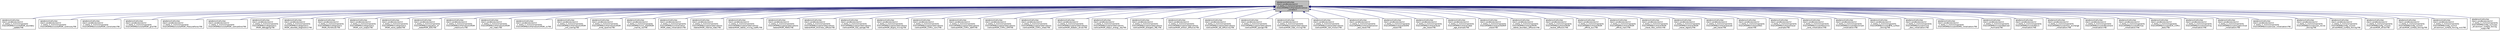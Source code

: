 digraph "/glade/work/altuntas/cesm.sandboxes/cesm2_2_alpha_X_mom/components/mom/MOM6/src/framework/version_variable.h"
{
 // INTERACTIVE_SVG=YES
 // LATEX_PDF_SIZE
  edge [fontname="Helvetica",fontsize="10",labelfontname="Helvetica",labelfontsize="10"];
  node [fontname="Helvetica",fontsize="10",shape=record];
  Node1 [label="/glade/work/altuntas\l/cesm.sandboxes/cesm2\l_2_alpha_X_mom/components\l/mom/MOM6/src/framework/version\l_variable.h",height=0.2,width=0.4,color="black", fillcolor="grey75", style="filled", fontcolor="black",tooltip=" "];
  Node1 -> Node2 [dir="back",color="midnightblue",fontsize="10",style="solid",fontname="Helvetica"];
  Node2 [label="/glade/work/altuntas\l/cesm.sandboxes/cesm2\l_2_alpha_X_mom/components\l/mom/MOM6/src/core/MOM_boundary\l_update.F90",height=0.2,width=0.4,color="black", fillcolor="white", style="filled",URL="$MOM__boundary__update_8F90.html",tooltip=" "];
  Node1 -> Node3 [dir="back",color="midnightblue",fontsize="10",style="solid",fontname="Helvetica"];
  Node3 [label="/glade/work/altuntas\l/cesm.sandboxes/cesm2\l_2_alpha_X_mom/components\l/mom/MOM6/src/core/MOM_continuity.F90",height=0.2,width=0.4,color="black", fillcolor="white", style="filled",URL="$MOM__continuity_8F90.html",tooltip=" "];
  Node1 -> Node4 [dir="back",color="midnightblue",fontsize="10",style="solid",fontname="Helvetica"];
  Node4 [label="/glade/work/altuntas\l/cesm.sandboxes/cesm2\l_2_alpha_X_mom/components\l/mom/MOM6/src/core/MOM_CoriolisAdv.F90",height=0.2,width=0.4,color="black", fillcolor="white", style="filled",URL="$MOM__CoriolisAdv_8F90.html",tooltip=" "];
  Node1 -> Node5 [dir="back",color="midnightblue",fontsize="10",style="solid",fontname="Helvetica"];
  Node5 [label="/glade/work/altuntas\l/cesm.sandboxes/cesm2\l_2_alpha_X_mom/components\l/mom/MOM6/src/core/MOM_grid.F90",height=0.2,width=0.4,color="black", fillcolor="white", style="filled",URL="$MOM__grid_8F90.html",tooltip=" "];
  Node1 -> Node6 [dir="back",color="midnightblue",fontsize="10",style="solid",fontname="Helvetica"];
  Node6 [label="/glade/work/altuntas\l/cesm.sandboxes/cesm2\l_2_alpha_X_mom/components\l/mom/MOM6/src/core/MOM_PressureForce.F90",height=0.2,width=0.4,color="black", fillcolor="white", style="filled",URL="$MOM__PressureForce_8F90.html",tooltip=" "];
  Node1 -> Node7 [dir="back",color="midnightblue",fontsize="10",style="solid",fontname="Helvetica"];
  Node7 [label="/glade/work/altuntas\l/cesm.sandboxes/cesm2\l_2_alpha_X_mom/components\l/mom/MOM6/src/core/MOM_verticalGrid.F90",height=0.2,width=0.4,color="black", fillcolor="white", style="filled",URL="$MOM__verticalGrid_8F90.html",tooltip=" "];
  Node1 -> Node8 [dir="back",color="midnightblue",fontsize="10",style="solid",fontname="Helvetica"];
  Node8 [label="/glade/work/altuntas\l/cesm.sandboxes/cesm2\l_2_alpha_X_mom/components\l/mom/MOM6/src/diagnostics\l/MOM_debugging.F90",height=0.2,width=0.4,color="black", fillcolor="white", style="filled",URL="$MOM__debugging_8F90.html",tooltip=" "];
  Node1 -> Node9 [dir="back",color="midnightblue",fontsize="10",style="solid",fontname="Helvetica"];
  Node9 [label="/glade/work/altuntas\l/cesm.sandboxes/cesm2\l_2_alpha_X_mom/components\l/mom/MOM6/src/diagnostics\l/MOM_obsolete_diagnostics.F90",height=0.2,width=0.4,color="black", fillcolor="white", style="filled",URL="$MOM__obsolete__diagnostics_8F90.html",tooltip=" "];
  Node1 -> Node10 [dir="back",color="midnightblue",fontsize="10",style="solid",fontname="Helvetica"];
  Node10 [label="/glade/work/altuntas\l/cesm.sandboxes/cesm2\l_2_alpha_X_mom/components\l/mom/MOM6/src/diagnostics\l/MOM_PointAccel.F90",height=0.2,width=0.4,color="black", fillcolor="white", style="filled",URL="$MOM__PointAccel_8F90.html",tooltip=" "];
  Node1 -> Node11 [dir="back",color="midnightblue",fontsize="10",style="solid",fontname="Helvetica"];
  Node11 [label="/glade/work/altuntas\l/cesm.sandboxes/cesm2\l_2_alpha_X_mom/components\l/mom/MOM6/src/diagnostics\l/MOM_sum_output.F90",height=0.2,width=0.4,color="black", fillcolor="white", style="filled",URL="$MOM__sum__output_8F90.html",tooltip=" "];
  Node1 -> Node12 [dir="back",color="midnightblue",fontsize="10",style="solid",fontname="Helvetica"];
  Node12 [label="/glade/work/altuntas\l/cesm.sandboxes/cesm2\l_2_alpha_X_mom/components\l/mom/MOM6/src/diagnostics\l/MOM_wave_speed.F90",height=0.2,width=0.4,color="black", fillcolor="white", style="filled",URL="$MOM__wave__speed_8F90.html",tooltip=" "];
  Node1 -> Node13 [dir="back",color="midnightblue",fontsize="10",style="solid",fontname="Helvetica"];
  Node13 [label="/glade/work/altuntas\l/cesm.sandboxes/cesm2\l_2_alpha_X_mom/components\l/mom/MOM6/src/equation_of\l_state/MOM_EOS.F90",height=0.2,width=0.4,color="black", fillcolor="white", style="filled",URL="$MOM__EOS_8F90.html",tooltip=" "];
  Node1 -> Node14 [dir="back",color="midnightblue",fontsize="10",style="solid",fontname="Helvetica"];
  Node14 [label="/glade/work/altuntas\l/cesm.sandboxes/cesm2\l_2_alpha_X_mom/components\l/mom/MOM6/src/framework/MOM\l_checksums.F90",height=0.2,width=0.4,color="black", fillcolor="white", style="filled",URL="$MOM__checksums_8F90.html",tooltip=" "];
  Node1 -> Node15 [dir="back",color="midnightblue",fontsize="10",style="solid",fontname="Helvetica"];
  Node15 [label="/glade/work/altuntas\l/cesm.sandboxes/cesm2\l_2_alpha_X_mom/components\l/mom/MOM6/src/framework/MOM\l_hor_index.F90",height=0.2,width=0.4,color="black", fillcolor="white", style="filled",URL="$MOM__hor__index_8F90.html",tooltip=" "];
  Node1 -> Node16 [dir="back",color="midnightblue",fontsize="10",style="solid",fontname="Helvetica"];
  Node16 [label="/glade/work/altuntas\l/cesm.sandboxes/cesm2\l_2_alpha_X_mom/components\l/mom/MOM6/src/framework/MOM_io.F90",height=0.2,width=0.4,color="black", fillcolor="white", style="filled",URL="$MOM__io_8F90.html",tooltip=" "];
  Node1 -> Node17 [dir="back",color="midnightblue",fontsize="10",style="solid",fontname="Helvetica"];
  Node17 [label="/glade/work/altuntas\l/cesm.sandboxes/cesm2\l_2_alpha_X_mom/components\l/mom/MOM6/src/framework/MOM\l_unit_scaling.F90",height=0.2,width=0.4,color="black", fillcolor="white", style="filled",URL="$MOM__unit__scaling_8F90.html",tooltip=" "];
  Node1 -> Node18 [dir="back",color="midnightblue",fontsize="10",style="solid",fontname="Helvetica"];
  Node18 [label="/glade/work/altuntas\l/cesm.sandboxes/cesm2\l_2_alpha_X_mom/components\l/mom/MOM6/src/framework/MOM\l_write_cputime.F90",height=0.2,width=0.4,color="black", fillcolor="white", style="filled",URL="$MOM__write__cputime_8F90.html",tooltip=" "];
  Node1 -> Node19 [dir="back",color="midnightblue",fontsize="10",style="solid",fontname="Helvetica"];
  Node19 [label="/glade/work/altuntas\l/cesm.sandboxes/cesm2\l_2_alpha_X_mom/components\l/mom/MOM6/src/ice_shelf/MOM\l_marine_ice.F90",height=0.2,width=0.4,color="black", fillcolor="white", style="filled",URL="$MOM__marine__ice_8F90.html",tooltip=" "];
  Node1 -> Node20 [dir="back",color="midnightblue",fontsize="10",style="solid",fontname="Helvetica"];
  Node20 [label="/glade/work/altuntas\l/cesm.sandboxes/cesm2\l_2_alpha_X_mom/components\l/mom/MOM6/src/initialization\l/MOM_state_initialization.F90",height=0.2,width=0.4,color="black", fillcolor="white", style="filled",URL="$MOM__state__initialization_8F90.html",tooltip=" "];
  Node1 -> Node21 [dir="back",color="midnightblue",fontsize="10",style="solid",fontname="Helvetica"];
  Node21 [label="/glade/work/altuntas\l/cesm.sandboxes/cesm2\l_2_alpha_X_mom/components\l/mom/MOM6/src/parameterizations\l/lateral/MOM_internal_tides.F90",height=0.2,width=0.4,color="black", fillcolor="white", style="filled",URL="$MOM__internal__tides_8F90.html",tooltip=" "];
  Node1 -> Node22 [dir="back",color="midnightblue",fontsize="10",style="solid",fontname="Helvetica"];
  Node22 [label="/glade/work/altuntas\l/cesm.sandboxes/cesm2\l_2_alpha_X_mom/components\l/mom/MOM6/src/parameterizations\l/lateral/MOM_lateral_mixing_coeffs.F90",height=0.2,width=0.4,color="black", fillcolor="white", style="filled",URL="$MOM__lateral__mixing__coeffs_8F90.html",tooltip=" "];
  Node1 -> Node23 [dir="back",color="midnightblue",fontsize="10",style="solid",fontname="Helvetica"];
  Node23 [label="/glade/work/altuntas\l/cesm.sandboxes/cesm2\l_2_alpha_X_mom/components\l/mom/MOM6/src/parameterizations\l/lateral/MOM_MEKE.F90",height=0.2,width=0.4,color="black", fillcolor="white", style="filled",URL="$MOM__MEKE_8F90.html",tooltip=" "];
  Node1 -> Node24 [dir="back",color="midnightblue",fontsize="10",style="solid",fontname="Helvetica"];
  Node24 [label="/glade/work/altuntas\l/cesm.sandboxes/cesm2\l_2_alpha_X_mom/components\l/mom/MOM6/src/parameterizations\l/lateral/MOM_thickness_diffuse.F90",height=0.2,width=0.4,color="black", fillcolor="white", style="filled",URL="$MOM__thickness__diffuse_8F90.html",tooltip=" "];
  Node1 -> Node25 [dir="back",color="midnightblue",fontsize="10",style="solid",fontname="Helvetica"];
  Node25 [label="/glade/work/altuntas\l/cesm.sandboxes/cesm2\l_2_alpha_X_mom/components\l/mom/MOM6/src/parameterizations\l/vertical/MOM_ALE_sponge.F90",height=0.2,width=0.4,color="black", fillcolor="white", style="filled",URL="$MOM__ALE__sponge_8F90.html",tooltip=" "];
  Node1 -> Node26 [dir="back",color="midnightblue",fontsize="10",style="solid",fontname="Helvetica"];
  Node26 [label="/glade/work/altuntas\l/cesm.sandboxes/cesm2\l_2_alpha_X_mom/components\l/mom/MOM6/src/parameterizations\l/vertical/MOM_bkgnd_mixing.F90",height=0.2,width=0.4,color="black", fillcolor="white", style="filled",URL="$MOM__bkgnd__mixing_8F90.html",tooltip=" "];
  Node1 -> Node27 [dir="back",color="midnightblue",fontsize="10",style="solid",fontname="Helvetica"];
  Node27 [label="/glade/work/altuntas\l/cesm.sandboxes/cesm2\l_2_alpha_X_mom/components\l/mom/MOM6/src/parameterizations\l/vertical/MOM_CVMix_conv.F90",height=0.2,width=0.4,color="black", fillcolor="white", style="filled",URL="$MOM__CVMix__conv_8F90.html",tooltip=" "];
  Node1 -> Node28 [dir="back",color="midnightblue",fontsize="10",style="solid",fontname="Helvetica"];
  Node28 [label="/glade/work/altuntas\l/cesm.sandboxes/cesm2\l_2_alpha_X_mom/components\l/mom/MOM6/src/parameterizations\l/vertical/MOM_CVMix_ddiff.F90",height=0.2,width=0.4,color="black", fillcolor="white", style="filled",URL="$MOM__CVMix__ddiff_8F90.html",tooltip=" "];
  Node1 -> Node29 [dir="back",color="midnightblue",fontsize="10",style="solid",fontname="Helvetica"];
  Node29 [label="/glade/work/altuntas\l/cesm.sandboxes/cesm2\l_2_alpha_X_mom/components\l/mom/MOM6/src/parameterizations\l/vertical/MOM_CVMix_KPP.F90",height=0.2,width=0.4,color="black", fillcolor="white", style="filled",URL="$MOM__CVMix__KPP_8F90.html",tooltip=" "];
  Node1 -> Node30 [dir="back",color="midnightblue",fontsize="10",style="solid",fontname="Helvetica"];
  Node30 [label="/glade/work/altuntas\l/cesm.sandboxes/cesm2\l_2_alpha_X_mom/components\l/mom/MOM6/src/parameterizations\l/vertical/MOM_CVMix_shear.F90",height=0.2,width=0.4,color="black", fillcolor="white", style="filled",URL="$MOM__CVMix__shear_8F90.html",tooltip=" "];
  Node1 -> Node31 [dir="back",color="midnightblue",fontsize="10",style="solid",fontname="Helvetica"];
  Node31 [label="/glade/work/altuntas\l/cesm.sandboxes/cesm2\l_2_alpha_X_mom/components\l/mom/MOM6/src/parameterizations\l/vertical/MOM_diabatic_driver.F90",height=0.2,width=0.4,color="black", fillcolor="white", style="filled",URL="$MOM__diabatic__driver_8F90.html",tooltip=" "];
  Node1 -> Node32 [dir="back",color="midnightblue",fontsize="10",style="solid",fontname="Helvetica"];
  Node32 [label="/glade/work/altuntas\l/cesm.sandboxes/cesm2\l_2_alpha_X_mom/components\l/mom/MOM6/src/parameterizations\l/vertical/MOM_diapyc_energy_req.F90",height=0.2,width=0.4,color="black", fillcolor="white", style="filled",URL="$MOM__diapyc__energy__req_8F90.html",tooltip=" "];
  Node1 -> Node33 [dir="back",color="midnightblue",fontsize="10",style="solid",fontname="Helvetica"];
  Node33 [label="/glade/work/altuntas\l/cesm.sandboxes/cesm2\l_2_alpha_X_mom/components\l/mom/MOM6/src/parameterizations\l/vertical/MOM_energetic_PBL.F90",height=0.2,width=0.4,color="black", fillcolor="white", style="filled",URL="$MOM__energetic__PBL_8F90.html",tooltip=" "];
  Node1 -> Node34 [dir="back",color="midnightblue",fontsize="10",style="solid",fontname="Helvetica"];
  Node34 [label="/glade/work/altuntas\l/cesm.sandboxes/cesm2\l_2_alpha_X_mom/components\l/mom/MOM6/src/parameterizations\l/vertical/MOM_entrain_diffusive.F90",height=0.2,width=0.4,color="black", fillcolor="white", style="filled",URL="$MOM__entrain__diffusive_8F90.html",tooltip=" "];
  Node1 -> Node35 [dir="back",color="midnightblue",fontsize="10",style="solid",fontname="Helvetica"];
  Node35 [label="/glade/work/altuntas\l/cesm.sandboxes/cesm2\l_2_alpha_X_mom/components\l/mom/MOM6/src/parameterizations\l/vertical/MOM_set_diffusivity.F90",height=0.2,width=0.4,color="black", fillcolor="white", style="filled",URL="$MOM__set__diffusivity_8F90.html",tooltip=" "];
  Node1 -> Node36 [dir="back",color="midnightblue",fontsize="10",style="solid",fontname="Helvetica"];
  Node36 [label="/glade/work/altuntas\l/cesm.sandboxes/cesm2\l_2_alpha_X_mom/components\l/mom/MOM6/src/parameterizations\l/vertical/MOM_sponge.F90",height=0.2,width=0.4,color="black", fillcolor="white", style="filled",URL="$MOM__sponge_8F90.html",tooltip=" "];
  Node1 -> Node37 [dir="back",color="midnightblue",fontsize="10",style="solid",fontname="Helvetica"];
  Node37 [label="/glade/work/altuntas\l/cesm.sandboxes/cesm2\l_2_alpha_X_mom/components\l/mom/MOM6/src/parameterizations\l/vertical/MOM_tidal_mixing.F90",height=0.2,width=0.4,color="black", fillcolor="white", style="filled",URL="$MOM__tidal__mixing_8F90.html",tooltip=" "];
  Node1 -> Node38 [dir="back",color="midnightblue",fontsize="10",style="solid",fontname="Helvetica"];
  Node38 [label="/glade/work/altuntas\l/cesm.sandboxes/cesm2\l_2_alpha_X_mom/components\l/mom/MOM6/src/parameterizations\l/vertical/MOM_vert_friction.F90",height=0.2,width=0.4,color="black", fillcolor="white", style="filled",URL="$MOM__vert__friction_8F90.html",tooltip=" "];
  Node1 -> Node39 [dir="back",color="midnightblue",fontsize="10",style="solid",fontname="Helvetica"];
  Node39 [label="/glade/work/altuntas\l/cesm.sandboxes/cesm2\l_2_alpha_X_mom/components\l/mom/MOM6/src/tracer/advection\l_test_tracer.F90",height=0.2,width=0.4,color="black", fillcolor="white", style="filled",URL="$advection__test__tracer_8F90.html",tooltip=" "];
  Node1 -> Node40 [dir="back",color="midnightblue",fontsize="10",style="solid",fontname="Helvetica"];
  Node40 [label="/glade/work/altuntas\l/cesm.sandboxes/cesm2\l_2_alpha_X_mom/components\l/mom/MOM6/src/tracer/DOME\l_tracer.F90",height=0.2,width=0.4,color="black", fillcolor="white", style="filled",URL="$DOME__tracer_8F90.html",tooltip=" "];
  Node1 -> Node41 [dir="back",color="midnightblue",fontsize="10",style="solid",fontname="Helvetica"];
  Node41 [label="/glade/work/altuntas\l/cesm.sandboxes/cesm2\l_2_alpha_X_mom/components\l/mom/MOM6/src/tracer/dyed\l_obc_tracer.F90",height=0.2,width=0.4,color="black", fillcolor="white", style="filled",URL="$dyed__obc__tracer_8F90.html",tooltip=" "];
  Node1 -> Node42 [dir="back",color="midnightblue",fontsize="10",style="solid",fontname="Helvetica"];
  Node42 [label="/glade/work/altuntas\l/cesm.sandboxes/cesm2\l_2_alpha_X_mom/components\l/mom/MOM6/src/tracer/ideal\l_age_example.F90",height=0.2,width=0.4,color="black", fillcolor="white", style="filled",URL="$ideal__age__example_8F90.html",tooltip=" "];
  Node1 -> Node43 [dir="back",color="midnightblue",fontsize="10",style="solid",fontname="Helvetica"];
  Node43 [label="/glade/work/altuntas\l/cesm.sandboxes/cesm2\l_2_alpha_X_mom/components\l/mom/MOM6/src/tracer/ISOMIP\l_tracer.F90",height=0.2,width=0.4,color="black", fillcolor="white", style="filled",URL="$ISOMIP__tracer_8F90.html",tooltip=" "];
  Node1 -> Node44 [dir="back",color="midnightblue",fontsize="10",style="solid",fontname="Helvetica"];
  Node44 [label="/glade/work/altuntas\l/cesm.sandboxes/cesm2\l_2_alpha_X_mom/components\l/mom/MOM6/src/tracer/MOM\l_lateral_boundary_diffusion.F90",height=0.2,width=0.4,color="black", fillcolor="white", style="filled",URL="$MOM__lateral__boundary__diffusion_8F90.html",tooltip=" "];
  Node1 -> Node45 [dir="back",color="midnightblue",fontsize="10",style="solid",fontname="Helvetica"];
  Node45 [label="/glade/work/altuntas\l/cesm.sandboxes/cesm2\l_2_alpha_X_mom/components\l/mom/MOM6/src/tracer/MOM\l_neutral_diffusion.F90",height=0.2,width=0.4,color="black", fillcolor="white", style="filled",URL="$MOM__neutral__diffusion_8F90.html",tooltip=" "];
  Node1 -> Node46 [dir="back",color="midnightblue",fontsize="10",style="solid",fontname="Helvetica"];
  Node46 [label="/glade/work/altuntas\l/cesm.sandboxes/cesm2\l_2_alpha_X_mom/components\l/mom/MOM6/src/tracer/MOM\l_offline_aux.F90",height=0.2,width=0.4,color="black", fillcolor="white", style="filled",URL="$MOM__offline__aux_8F90.html",tooltip=" "];
  Node1 -> Node47 [dir="back",color="midnightblue",fontsize="10",style="solid",fontname="Helvetica"];
  Node47 [label="/glade/work/altuntas\l/cesm.sandboxes/cesm2\l_2_alpha_X_mom/components\l/mom/MOM6/src/tracer/MOM\l_offline_main.F90",height=0.2,width=0.4,color="black", fillcolor="white", style="filled",URL="$MOM__offline__main_8F90.html",tooltip=" "];
  Node1 -> Node48 [dir="back",color="midnightblue",fontsize="10",style="solid",fontname="Helvetica"];
  Node48 [label="/glade/work/altuntas\l/cesm.sandboxes/cesm2\l_2_alpha_X_mom/components\l/mom/MOM6/src/tracer/MOM\l_tracer_flow_control.F90",height=0.2,width=0.4,color="black", fillcolor="white", style="filled",URL="$MOM__tracer__flow__control_8F90.html",tooltip=" "];
  Node1 -> Node49 [dir="back",color="midnightblue",fontsize="10",style="solid",fontname="Helvetica"];
  Node49 [label="/glade/work/altuntas\l/cesm.sandboxes/cesm2\l_2_alpha_X_mom/components\l/mom/MOM6/src/tracer/MOM\l_tracer_registry.F90",height=0.2,width=0.4,color="black", fillcolor="white", style="filled",URL="$MOM__tracer__registry_8F90.html",tooltip=" "];
  Node1 -> Node50 [dir="back",color="midnightblue",fontsize="10",style="solid",fontname="Helvetica"];
  Node50 [label="/glade/work/altuntas\l/cesm.sandboxes/cesm2\l_2_alpha_X_mom/components\l/mom/MOM6/src/tracer/pseudo\l_salt_tracer.F90",height=0.2,width=0.4,color="black", fillcolor="white", style="filled",URL="$pseudo__salt__tracer_8F90.html",tooltip=" "];
  Node1 -> Node51 [dir="back",color="midnightblue",fontsize="10",style="solid",fontname="Helvetica"];
  Node51 [label="/glade/work/altuntas\l/cesm.sandboxes/cesm2\l_2_alpha_X_mom/components\l/mom/MOM6/src/tracer/RGC\l_tracer.F90",height=0.2,width=0.4,color="black", fillcolor="white", style="filled",URL="$RGC__tracer_8F90.html",tooltip=" "];
  Node1 -> Node52 [dir="back",color="midnightblue",fontsize="10",style="solid",fontname="Helvetica"];
  Node52 [label="/glade/work/altuntas\l/cesm.sandboxes/cesm2\l_2_alpha_X_mom/components\l/mom/MOM6/src/tracer/tracer\l_example.F90",height=0.2,width=0.4,color="black", fillcolor="white", style="filled",URL="$tracer__example_8F90.html",tooltip=" "];
  Node1 -> Node53 [dir="back",color="midnightblue",fontsize="10",style="solid",fontname="Helvetica"];
  Node53 [label="/glade/work/altuntas\l/cesm.sandboxes/cesm2\l_2_alpha_X_mom/components\l/mom/MOM6/src/user/baroclinic\l_zone_initialization.F90",height=0.2,width=0.4,color="black", fillcolor="white", style="filled",URL="$baroclinic__zone__initialization_8F90.html",tooltip=" "];
  Node1 -> Node54 [dir="back",color="midnightblue",fontsize="10",style="solid",fontname="Helvetica"];
  Node54 [label="/glade/work/altuntas\l/cesm.sandboxes/cesm2\l_2_alpha_X_mom/components\l/mom/MOM6/src/user/benchmark\l_initialization.F90",height=0.2,width=0.4,color="black", fillcolor="white", style="filled",URL="$benchmark__initialization_8F90.html",tooltip=" "];
  Node1 -> Node55 [dir="back",color="midnightblue",fontsize="10",style="solid",fontname="Helvetica"];
  Node55 [label="/glade/work/altuntas\l/cesm.sandboxes/cesm2\l_2_alpha_X_mom/components\l/mom/MOM6/src/user/BFB_surface\l_forcing.F90",height=0.2,width=0.4,color="black", fillcolor="white", style="filled",URL="$BFB__surface__forcing_8F90.html",tooltip=" "];
  Node1 -> Node56 [dir="back",color="midnightblue",fontsize="10",style="solid",fontname="Helvetica"];
  Node56 [label="/glade/work/altuntas\l/cesm.sandboxes/cesm2\l_2_alpha_X_mom/components\l/mom/MOM6/src/user/circle\l_obcs_initialization.F90",height=0.2,width=0.4,color="black", fillcolor="white", style="filled",URL="$circle__obcs__initialization_8F90.html",tooltip=" "];
  Node1 -> Node57 [dir="back",color="midnightblue",fontsize="10",style="solid",fontname="Helvetica"];
  Node57 [label="/glade/work/altuntas\l/cesm.sandboxes/cesm2\l_2_alpha_X_mom/components\l/mom/MOM6/src/user/DOME_initialization.F90",height=0.2,width=0.4,color="black", fillcolor="white", style="filled",URL="$DOME__initialization_8F90.html",tooltip=" "];
  Node1 -> Node58 [dir="back",color="midnightblue",fontsize="10",style="solid",fontname="Helvetica"];
  Node58 [label="/glade/work/altuntas\l/cesm.sandboxes/cesm2\l_2_alpha_X_mom/components\l/mom/MOM6/src/user/Idealized\l_Hurricane.F90",height=0.2,width=0.4,color="black", fillcolor="white", style="filled",URL="$Idealized__Hurricane_8F90.html",tooltip=" "];
  Node1 -> Node59 [dir="back",color="midnightblue",fontsize="10",style="solid",fontname="Helvetica"];
  Node59 [label="/glade/work/altuntas\l/cesm.sandboxes/cesm2\l_2_alpha_X_mom/components\l/mom/MOM6/src/user/Kelvin\l_initialization.F90",height=0.2,width=0.4,color="black", fillcolor="white", style="filled",URL="$Kelvin__initialization_8F90.html",tooltip=" "];
  Node1 -> Node60 [dir="back",color="midnightblue",fontsize="10",style="solid",fontname="Helvetica"];
  Node60 [label="/glade/work/altuntas\l/cesm.sandboxes/cesm2\l_2_alpha_X_mom/components\l/mom/MOM6/src/user/lock_exchange\l_initialization.F90",height=0.2,width=0.4,color="black", fillcolor="white", style="filled",URL="$lock__exchange__initialization_8F90.html",tooltip=" "];
  Node1 -> Node61 [dir="back",color="midnightblue",fontsize="10",style="solid",fontname="Helvetica"];
  Node61 [label="/glade/work/altuntas\l/cesm.sandboxes/cesm2\l_2_alpha_X_mom/components\l/mom/MOM6/src/user/Neverland\l_initialization.F90",height=0.2,width=0.4,color="black", fillcolor="white", style="filled",URL="$Neverland__initialization_8F90.html",tooltip=" "];
  Node1 -> Node62 [dir="back",color="midnightblue",fontsize="10",style="solid",fontname="Helvetica"];
  Node62 [label="/glade/work/altuntas\l/cesm.sandboxes/cesm2\l_2_alpha_X_mom/components\l/mom/MOM6/src/user/Phillips\l_initialization.F90",height=0.2,width=0.4,color="black", fillcolor="white", style="filled",URL="$Phillips__initialization_8F90.html",tooltip=" "];
  Node1 -> Node63 [dir="back",color="midnightblue",fontsize="10",style="solid",fontname="Helvetica"];
  Node63 [label="/glade/work/altuntas\l/cesm.sandboxes/cesm2\l_2_alpha_X_mom/components\l/mom/MOM6/src/user/SCM_CVMix\l_tests.F90",height=0.2,width=0.4,color="black", fillcolor="white", style="filled",URL="$SCM__CVMix__tests_8F90.html",tooltip=" "];
  Node1 -> Node64 [dir="back",color="midnightblue",fontsize="10",style="solid",fontname="Helvetica"];
  Node64 [label="/glade/work/altuntas\l/cesm.sandboxes/cesm2\l_2_alpha_X_mom/components\l/mom/MOM6/src/user/sloshing\l_initialization.F90",height=0.2,width=0.4,color="black", fillcolor="white", style="filled",URL="$sloshing__initialization_8F90.html",tooltip=" "];
  Node1 -> Node65 [dir="back",color="midnightblue",fontsize="10",style="solid",fontname="Helvetica"];
  Node65 [label="/glade/work/altuntas\l/cesm.sandboxes/cesm2\l_2_alpha_X_mom/components\l/mom/MOM6/src/user/supercritical\l_initialization.F90",height=0.2,width=0.4,color="black", fillcolor="white", style="filled",URL="$supercritical__initialization_8F90.html",tooltip=" "];
  Node1 -> Node66 [dir="back",color="midnightblue",fontsize="10",style="solid",fontname="Helvetica"];
  Node66 [label="/glade/work/altuntas\l/cesm.sandboxes/cesm2\l_2_alpha_X_mom/components\l/mom/MOM6/src/user/user_initialization.F90",height=0.2,width=0.4,color="black", fillcolor="white", style="filled",URL="$user__initialization_8F90.html",tooltip=" "];
  Node1 -> Node67 [dir="back",color="midnightblue",fontsize="10",style="solid",fontname="Helvetica"];
  Node67 [label="/glade/work/altuntas\l/cesm.sandboxes/cesm2\l_2_alpha_X_mom/components\l/mom/MOM6/src/user/user_revise\l_forcing.F90",height=0.2,width=0.4,color="black", fillcolor="white", style="filled",URL="$user__revise__forcing_8F90.html",tooltip=" "];
  Node1 -> Node68 [dir="back",color="midnightblue",fontsize="10",style="solid",fontname="Helvetica"];
  Node68 [label="/glade/work/altuntas\l/cesm.sandboxes/cesm2\l_2_alpha_X_mom/components\l/mom/MOM6/config_src/solo\l_driver/MESO_surface_forcing.F90",height=0.2,width=0.4,color="black", fillcolor="white", style="filled",URL="$MESO__surface__forcing_8F90.html",tooltip=" "];
  Node1 -> Node69 [dir="back",color="midnightblue",fontsize="10",style="solid",fontname="Helvetica"];
  Node69 [label="/glade/work/altuntas\l/cesm.sandboxes/cesm2\l_2_alpha_X_mom/components\l/mom/MOM6/config_src/solo\l_driver/MOM_driver.F90",height=0.2,width=0.4,color="black", fillcolor="white", style="filled",URL="$MOM__driver_8F90.html",tooltip=" "];
  Node1 -> Node70 [dir="back",color="midnightblue",fontsize="10",style="solid",fontname="Helvetica"];
  Node70 [label="/glade/work/altuntas\l/cesm.sandboxes/cesm2\l_2_alpha_X_mom/components\l/mom/MOM6/config_src/solo\l_driver/MOM_surface_forcing.F90",height=0.2,width=0.4,color="black", fillcolor="white", style="filled",URL="$MOM__surface__forcing_8F90.html",tooltip=" "];
  Node1 -> Node71 [dir="back",color="midnightblue",fontsize="10",style="solid",fontname="Helvetica"];
  Node71 [label="/glade/work/altuntas\l/cesm.sandboxes/cesm2\l_2_alpha_X_mom/components\l/mom/MOM6/config_src/mct\l_driver/mom_surface_forcing_mct.F90",height=0.2,width=0.4,color="black", fillcolor="white", style="filled",URL="$mom__surface__forcing__mct_8F90.html",tooltip=" "];
  Node1 -> Node72 [dir="back",color="midnightblue",fontsize="10",style="solid",fontname="Helvetica"];
  Node72 [label="/glade/work/altuntas\l/cesm.sandboxes/cesm2\l_2_alpha_X_mom/components\l/mom/MOM6/config_src/nuopc\l_driver/mom_surface_forcing\l_nuopc.F90",height=0.2,width=0.4,color="black", fillcolor="white", style="filled",URL="$mom__surface__forcing__nuopc_8F90.html",tooltip=" "];
}
